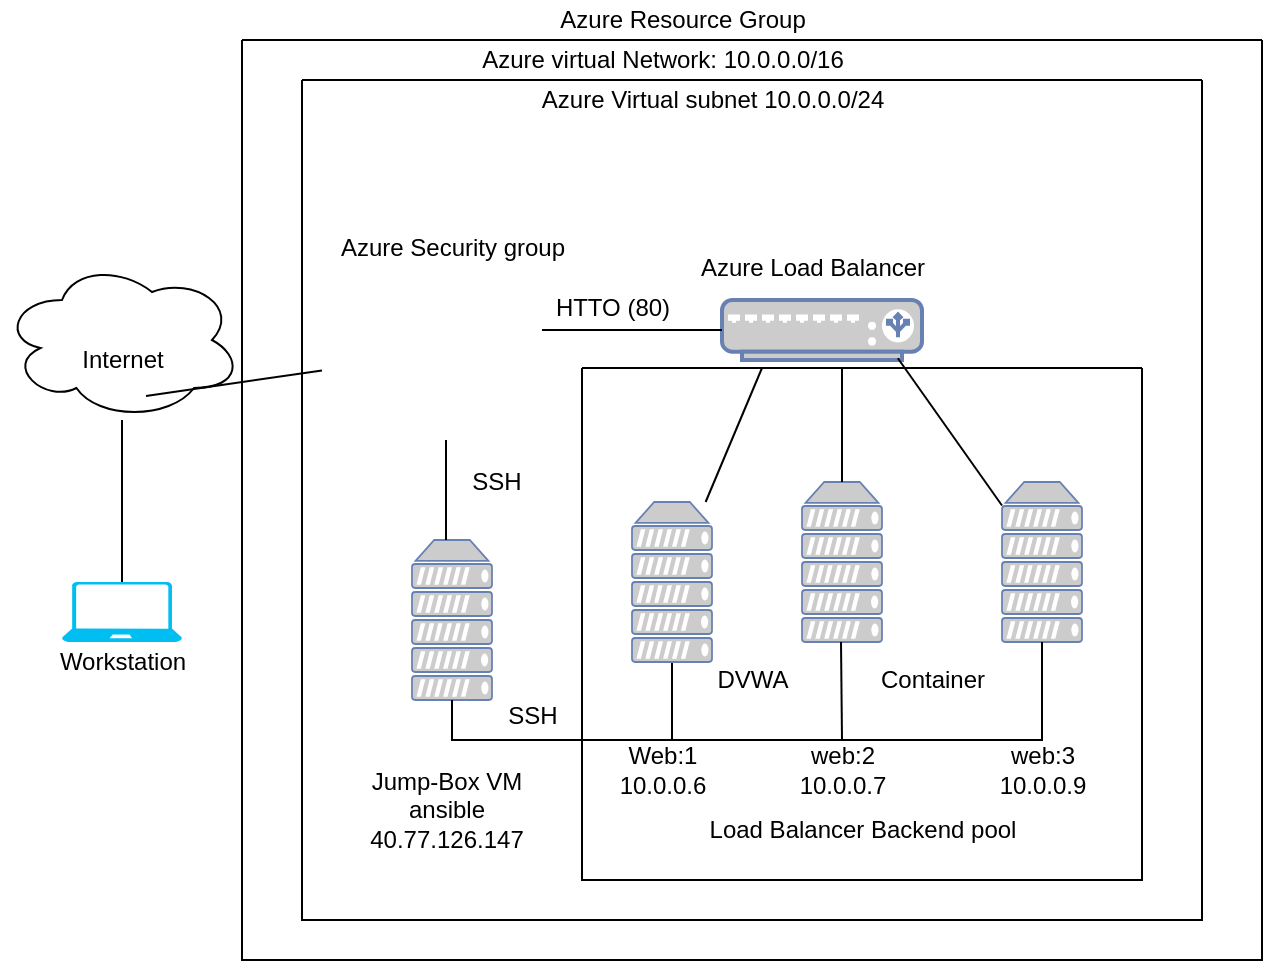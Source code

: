<mxfile version="16.5.5" type="google"><diagram name="Page-1" id="822b0af5-4adb-64df-f703-e8dfc1f81529"><mxGraphModel dx="782" dy="706" grid="1" gridSize="10" guides="1" tooltips="1" connect="1" arrows="1" fold="1" page="1" pageScale="1" pageWidth="1100" pageHeight="850" background="none" math="0" shadow="0"><root><mxCell id="0"/><mxCell id="1" parent="0"/><mxCell id="kl_U0TU7SktkRmgCt7c0-1" value="" style="ellipse;shape=cloud;whiteSpace=wrap;html=1;" vertex="1" parent="1"><mxGeometry x="420" y="140" width="120" height="80" as="geometry"/></mxCell><mxCell id="kl_U0TU7SktkRmgCt7c0-4" value="" style="verticalLabelPosition=bottom;html=1;verticalAlign=top;align=center;strokeColor=none;fillColor=#00BEF2;shape=mxgraph.azure.laptop;pointerEvents=1;" vertex="1" parent="1"><mxGeometry x="450" y="301" width="60" height="30" as="geometry"/></mxCell><mxCell id="kl_U0TU7SktkRmgCt7c0-5" value="" style="endArrow=none;html=1;rounded=0;exitX=0.5;exitY=0;exitDx=0;exitDy=0;exitPerimeter=0;" edge="1" parent="1" source="kl_U0TU7SktkRmgCt7c0-4"><mxGeometry width="50" height="50" relative="1" as="geometry"><mxPoint x="455" y="280" as="sourcePoint"/><mxPoint x="480" y="220" as="targetPoint"/></mxGeometry></mxCell><mxCell id="kl_U0TU7SktkRmgCt7c0-6" value="Internet" style="text;html=1;resizable=0;autosize=1;align=center;verticalAlign=middle;points=[];fillColor=none;strokeColor=none;rounded=0;" vertex="1" parent="1"><mxGeometry x="450" y="180" width="60" height="20" as="geometry"/></mxCell><mxCell id="kl_U0TU7SktkRmgCt7c0-7" value="Workstation" style="text;html=1;resizable=0;autosize=1;align=center;verticalAlign=middle;points=[];fillColor=none;strokeColor=none;rounded=0;" vertex="1" parent="1"><mxGeometry x="440" y="331" width="80" height="20" as="geometry"/></mxCell><mxCell id="kl_U0TU7SktkRmgCt7c0-8" value="" style="endArrow=none;html=1;rounded=0;exitX=0.7;exitY=1.4;exitDx=0;exitDy=0;exitPerimeter=0;" edge="1" parent="1" source="kl_U0TU7SktkRmgCt7c0-6" target="kl_U0TU7SktkRmgCt7c0-13"><mxGeometry width="50" height="50" relative="1" as="geometry"><mxPoint x="483" y="271" as="sourcePoint"/><mxPoint x="610" y="271" as="targetPoint"/></mxGeometry></mxCell><mxCell id="kl_U0TU7SktkRmgCt7c0-9" value="" style="swimlane;startSize=0;" vertex="1" parent="1"><mxGeometry x="540" y="30" width="510" height="460" as="geometry"/></mxCell><mxCell id="kl_U0TU7SktkRmgCt7c0-11" value="" style="swimlane;startSize=0;" vertex="1" parent="kl_U0TU7SktkRmgCt7c0-9"><mxGeometry x="30" y="20" width="450" height="420" as="geometry"/></mxCell><mxCell id="kl_U0TU7SktkRmgCt7c0-13" value="" style="shape=image;html=1;verticalAlign=top;verticalLabelPosition=bottom;labelBackgroundColor=#ffffff;imageAspect=0;aspect=fixed;image=https://cdn0.iconfinder.com/data/icons/security-double-color-red-and-black-vol-2/52/fire__wall__firewall__security-128.png" vertex="1" parent="kl_U0TU7SktkRmgCt7c0-11"><mxGeometry x="10" y="84" width="107" height="107" as="geometry"/></mxCell><mxCell id="kl_U0TU7SktkRmgCt7c0-14" value="Azure Security group" style="text;html=1;resizable=0;autosize=1;align=center;verticalAlign=middle;points=[];fillColor=none;strokeColor=none;rounded=0;" vertex="1" parent="kl_U0TU7SktkRmgCt7c0-11"><mxGeometry x="10" y="74" width="130" height="20" as="geometry"/></mxCell><mxCell id="kl_U0TU7SktkRmgCt7c0-19" value="" style="fontColor=#0066CC;verticalAlign=top;verticalLabelPosition=bottom;labelPosition=center;align=center;html=1;outlineConnect=0;fillColor=#CCCCCC;strokeColor=#6881B3;gradientColor=none;gradientDirection=north;strokeWidth=2;shape=mxgraph.networks.load_balancer;" vertex="1" parent="kl_U0TU7SktkRmgCt7c0-11"><mxGeometry x="210" y="110" width="100" height="30" as="geometry"/></mxCell><mxCell id="kl_U0TU7SktkRmgCt7c0-22" value="" style="endArrow=none;html=1;rounded=0;entryX=0;entryY=0.5;entryDx=0;entryDy=0;entryPerimeter=0;" edge="1" parent="kl_U0TU7SktkRmgCt7c0-11" target="kl_U0TU7SktkRmgCt7c0-19"><mxGeometry width="50" height="50" relative="1" as="geometry"><mxPoint x="120" y="125" as="sourcePoint"/><mxPoint x="180" y="100" as="targetPoint"/><Array as="points"><mxPoint x="160" y="125"/></Array></mxGeometry></mxCell><mxCell id="kl_U0TU7SktkRmgCt7c0-23" value="Azure Load Balancer" style="text;html=1;resizable=0;autosize=1;align=center;verticalAlign=middle;points=[];fillColor=none;strokeColor=none;rounded=0;" vertex="1" parent="kl_U0TU7SktkRmgCt7c0-11"><mxGeometry x="190" y="84" width="130" height="20" as="geometry"/></mxCell><mxCell id="kl_U0TU7SktkRmgCt7c0-24" value="" style="swimlane;startSize=0;" vertex="1" parent="kl_U0TU7SktkRmgCt7c0-11"><mxGeometry x="140" y="144" width="280" height="256" as="geometry"/></mxCell><mxCell id="kl_U0TU7SktkRmgCt7c0-32" value="" style="fontColor=#0066CC;verticalAlign=top;verticalLabelPosition=bottom;labelPosition=center;align=center;html=1;outlineConnect=0;fillColor=#CCCCCC;strokeColor=#6881B3;gradientColor=none;gradientDirection=north;strokeWidth=2;shape=mxgraph.networks.server;" vertex="1" parent="kl_U0TU7SktkRmgCt7c0-24"><mxGeometry x="110" y="57" width="40" height="80" as="geometry"/></mxCell><mxCell id="kl_U0TU7SktkRmgCt7c0-33" value="" style="fontColor=#0066CC;verticalAlign=top;verticalLabelPosition=bottom;labelPosition=center;align=center;html=1;outlineConnect=0;fillColor=#CCCCCC;strokeColor=#6881B3;gradientColor=none;gradientDirection=north;strokeWidth=2;shape=mxgraph.networks.server;" vertex="1" parent="kl_U0TU7SktkRmgCt7c0-24"><mxGeometry x="210" y="57" width="40" height="80" as="geometry"/></mxCell><mxCell id="kl_U0TU7SktkRmgCt7c0-34" value="" style="endArrow=none;html=1;rounded=0;" edge="1" parent="kl_U0TU7SktkRmgCt7c0-24" source="kl_U0TU7SktkRmgCt7c0-41"><mxGeometry width="50" height="50" relative="1" as="geometry"><mxPoint x="30" y="56" as="sourcePoint"/><mxPoint x="90" as="targetPoint"/></mxGeometry></mxCell><mxCell id="kl_U0TU7SktkRmgCt7c0-35" value="" style="endArrow=none;html=1;rounded=0;exitX=0.5;exitY=0;exitDx=0;exitDy=0;exitPerimeter=0;" edge="1" parent="kl_U0TU7SktkRmgCt7c0-24" source="kl_U0TU7SktkRmgCt7c0-32"><mxGeometry width="50" height="50" relative="1" as="geometry"><mxPoint x="80" y="50" as="sourcePoint"/><mxPoint x="130" as="targetPoint"/></mxGeometry></mxCell><mxCell id="kl_U0TU7SktkRmgCt7c0-36" value="" style="endArrow=none;html=1;rounded=0;entryX=0.564;entryY=-0.019;entryDx=0;entryDy=0;entryPerimeter=0;" edge="1" parent="kl_U0TU7SktkRmgCt7c0-24" source="kl_U0TU7SktkRmgCt7c0-33" target="kl_U0TU7SktkRmgCt7c0-24"><mxGeometry width="50" height="50" relative="1" as="geometry"><mxPoint x="170" y="57" as="sourcePoint"/><mxPoint x="220" y="7" as="targetPoint"/></mxGeometry></mxCell><mxCell id="kl_U0TU7SktkRmgCt7c0-37" value="Container" style="text;html=1;resizable=0;autosize=1;align=center;verticalAlign=middle;points=[];fillColor=none;strokeColor=none;rounded=0;" vertex="1" parent="kl_U0TU7SktkRmgCt7c0-24"><mxGeometry x="140" y="146" width="70" height="20" as="geometry"/></mxCell><mxCell id="kl_U0TU7SktkRmgCt7c0-39" value="DVWA" style="text;html=1;resizable=0;autosize=1;align=center;verticalAlign=middle;points=[];fillColor=none;strokeColor=none;rounded=0;" vertex="1" parent="kl_U0TU7SktkRmgCt7c0-24"><mxGeometry x="60" y="146" width="50" height="20" as="geometry"/></mxCell><mxCell id="kl_U0TU7SktkRmgCt7c0-45" value="" style="endArrow=none;html=1;rounded=0;" edge="1" parent="kl_U0TU7SktkRmgCt7c0-24" target="kl_U0TU7SktkRmgCt7c0-41"><mxGeometry width="50" height="50" relative="1" as="geometry"><mxPoint x="45" y="186" as="sourcePoint"/><mxPoint x="50" y="146" as="targetPoint"/></mxGeometry></mxCell><mxCell id="kl_U0TU7SktkRmgCt7c0-48" value="" style="endArrow=none;html=1;rounded=0;" edge="1" parent="kl_U0TU7SktkRmgCt7c0-24"><mxGeometry width="50" height="50" relative="1" as="geometry"><mxPoint x="130" y="186" as="sourcePoint"/><mxPoint x="129.5" y="137" as="targetPoint"/></mxGeometry></mxCell><mxCell id="kl_U0TU7SktkRmgCt7c0-49" value="Web:1&lt;br&gt;10.0.0.6" style="text;html=1;resizable=0;autosize=1;align=center;verticalAlign=middle;points=[];fillColor=none;strokeColor=none;rounded=0;" vertex="1" parent="kl_U0TU7SktkRmgCt7c0-24"><mxGeometry x="10" y="186" width="60" height="30" as="geometry"/></mxCell><mxCell id="kl_U0TU7SktkRmgCt7c0-52" value="web:2&lt;br&gt;10.0.0.7" style="text;html=1;resizable=0;autosize=1;align=center;verticalAlign=middle;points=[];fillColor=none;strokeColor=none;rounded=0;" vertex="1" parent="kl_U0TU7SktkRmgCt7c0-24"><mxGeometry x="100" y="186" width="60" height="30" as="geometry"/></mxCell><mxCell id="kl_U0TU7SktkRmgCt7c0-53" value="web:3&lt;br&gt;10.0.0.9" style="text;html=1;resizable=0;autosize=1;align=center;verticalAlign=middle;points=[];fillColor=none;strokeColor=none;rounded=0;" vertex="1" parent="kl_U0TU7SktkRmgCt7c0-24"><mxGeometry x="200" y="186" width="60" height="30" as="geometry"/></mxCell><mxCell id="kl_U0TU7SktkRmgCt7c0-55" value="Load Balancer Backend pool" style="text;html=1;resizable=0;autosize=1;align=center;verticalAlign=middle;points=[];fillColor=none;strokeColor=none;rounded=0;" vertex="1" parent="kl_U0TU7SktkRmgCt7c0-24"><mxGeometry x="55" y="221" width="170" height="20" as="geometry"/></mxCell><mxCell id="kl_U0TU7SktkRmgCt7c0-25" value="Azure Virtual subnet 10.0.0.0/24" style="text;html=1;resizable=0;autosize=1;align=center;verticalAlign=middle;points=[];fillColor=none;strokeColor=none;rounded=0;" vertex="1" parent="kl_U0TU7SktkRmgCt7c0-11"><mxGeometry x="110" width="190" height="20" as="geometry"/></mxCell><mxCell id="kl_U0TU7SktkRmgCt7c0-28" value="HTTO (80)" style="text;html=1;resizable=0;autosize=1;align=center;verticalAlign=middle;points=[];fillColor=none;strokeColor=none;rounded=0;" vertex="1" parent="kl_U0TU7SktkRmgCt7c0-11"><mxGeometry x="120" y="104" width="70" height="20" as="geometry"/></mxCell><mxCell id="kl_U0TU7SktkRmgCt7c0-30" value="" style="fontColor=#0066CC;verticalAlign=top;verticalLabelPosition=bottom;labelPosition=center;align=center;html=1;outlineConnect=0;fillColor=#CCCCCC;strokeColor=#6881B3;gradientColor=none;gradientDirection=north;strokeWidth=2;shape=mxgraph.networks.server;" vertex="1" parent="kl_U0TU7SktkRmgCt7c0-11"><mxGeometry x="55" y="230" width="40" height="80" as="geometry"/></mxCell><mxCell id="kl_U0TU7SktkRmgCt7c0-44" value="" style="endArrow=none;html=1;rounded=0;startArrow=none;" edge="1" parent="kl_U0TU7SktkRmgCt7c0-11" target="kl_U0TU7SktkRmgCt7c0-33"><mxGeometry width="50" height="50" relative="1" as="geometry"><mxPoint x="75" y="310" as="sourcePoint"/><mxPoint x="300" y="320" as="targetPoint"/><Array as="points"><mxPoint x="75" y="330"/><mxPoint x="240" y="330"/><mxPoint x="370" y="330"/></Array></mxGeometry></mxCell><mxCell id="kl_U0TU7SktkRmgCt7c0-56" value="Jump-Box VM&lt;br&gt;ansible&lt;br&gt;40.77.126.147" style="text;html=1;resizable=0;autosize=1;align=center;verticalAlign=middle;points=[];fillColor=none;strokeColor=none;rounded=0;" vertex="1" parent="kl_U0TU7SktkRmgCt7c0-11"><mxGeometry x="27" y="340" width="90" height="50" as="geometry"/></mxCell><mxCell id="kl_U0TU7SktkRmgCt7c0-57" value="SSH" style="text;html=1;resizable=0;autosize=1;align=center;verticalAlign=middle;points=[];fillColor=none;strokeColor=none;rounded=0;" vertex="1" parent="kl_U0TU7SktkRmgCt7c0-11"><mxGeometry x="95" y="308" width="40" height="20" as="geometry"/></mxCell><mxCell id="kl_U0TU7SktkRmgCt7c0-60" value="SSH" style="text;html=1;resizable=0;autosize=1;align=center;verticalAlign=middle;points=[];fillColor=none;strokeColor=none;rounded=0;" vertex="1" parent="kl_U0TU7SktkRmgCt7c0-11"><mxGeometry x="77" y="191" width="40" height="20" as="geometry"/></mxCell><mxCell id="kl_U0TU7SktkRmgCt7c0-61" value="" style="endArrow=none;html=1;rounded=0;" edge="1" parent="kl_U0TU7SktkRmgCt7c0-11"><mxGeometry width="50" height="50" relative="1" as="geometry"><mxPoint x="72" y="230" as="sourcePoint"/><mxPoint x="72" y="180" as="targetPoint"/></mxGeometry></mxCell><mxCell id="kl_U0TU7SktkRmgCt7c0-26" value="Azure virtual Network: 10.0.0.0/16" style="text;html=1;resizable=0;autosize=1;align=center;verticalAlign=middle;points=[];fillColor=none;strokeColor=none;rounded=0;" vertex="1" parent="kl_U0TU7SktkRmgCt7c0-9"><mxGeometry x="110" width="200" height="20" as="geometry"/></mxCell><mxCell id="kl_U0TU7SktkRmgCt7c0-10" value="Azure Resource Group" style="text;html=1;resizable=0;autosize=1;align=center;verticalAlign=middle;points=[];fillColor=none;strokeColor=none;rounded=0;" vertex="1" parent="1"><mxGeometry x="690" y="10" width="140" height="20" as="geometry"/></mxCell><mxCell id="kl_U0TU7SktkRmgCt7c0-41" value="" style="fontColor=#0066CC;verticalAlign=top;verticalLabelPosition=bottom;labelPosition=center;align=center;html=1;outlineConnect=0;fillColor=#CCCCCC;strokeColor=#6881B3;gradientColor=none;gradientDirection=north;strokeWidth=2;shape=mxgraph.networks.server;" vertex="1" parent="1"><mxGeometry x="735" y="261" width="40" height="80" as="geometry"/></mxCell></root></mxGraphModel></diagram></mxfile>